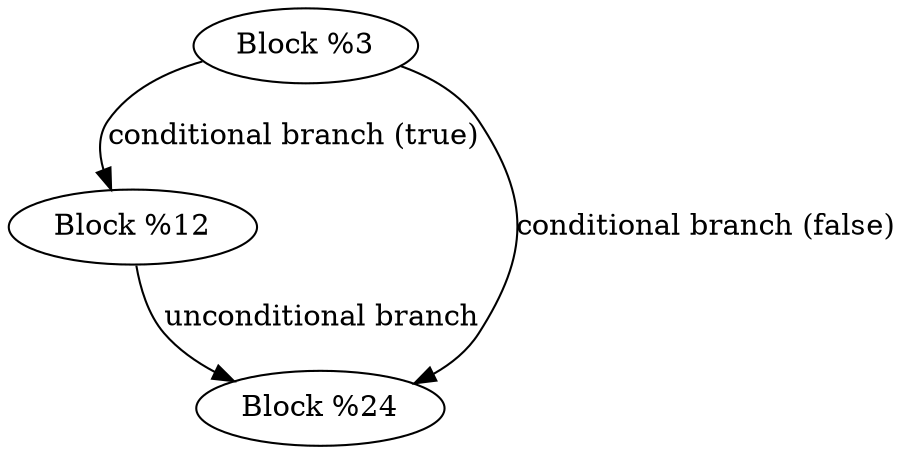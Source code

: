 digraph CFG {
    node [shape=ellipse];

    "%3" [label="Block %3"];
    "%12" [label="Block %12"];
    "%24" [label="Block %24"];

    "%3" -> "%12" [label="conditional branch (true)"];
    "%3" -> "%24" [label="conditional branch (false)"];
    "%12" -> "%24" [label="unconditional branch"];
}